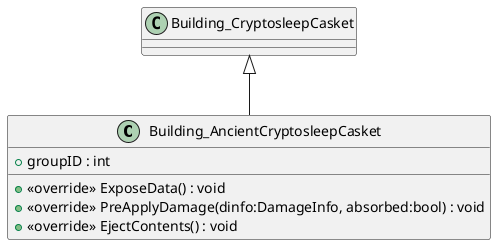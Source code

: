 @startuml
class Building_AncientCryptosleepCasket {
    + groupID : int
    + <<override>> ExposeData() : void
    + <<override>> PreApplyDamage(dinfo:DamageInfo, absorbed:bool) : void
    + <<override>> EjectContents() : void
}
Building_CryptosleepCasket <|-- Building_AncientCryptosleepCasket
@enduml

